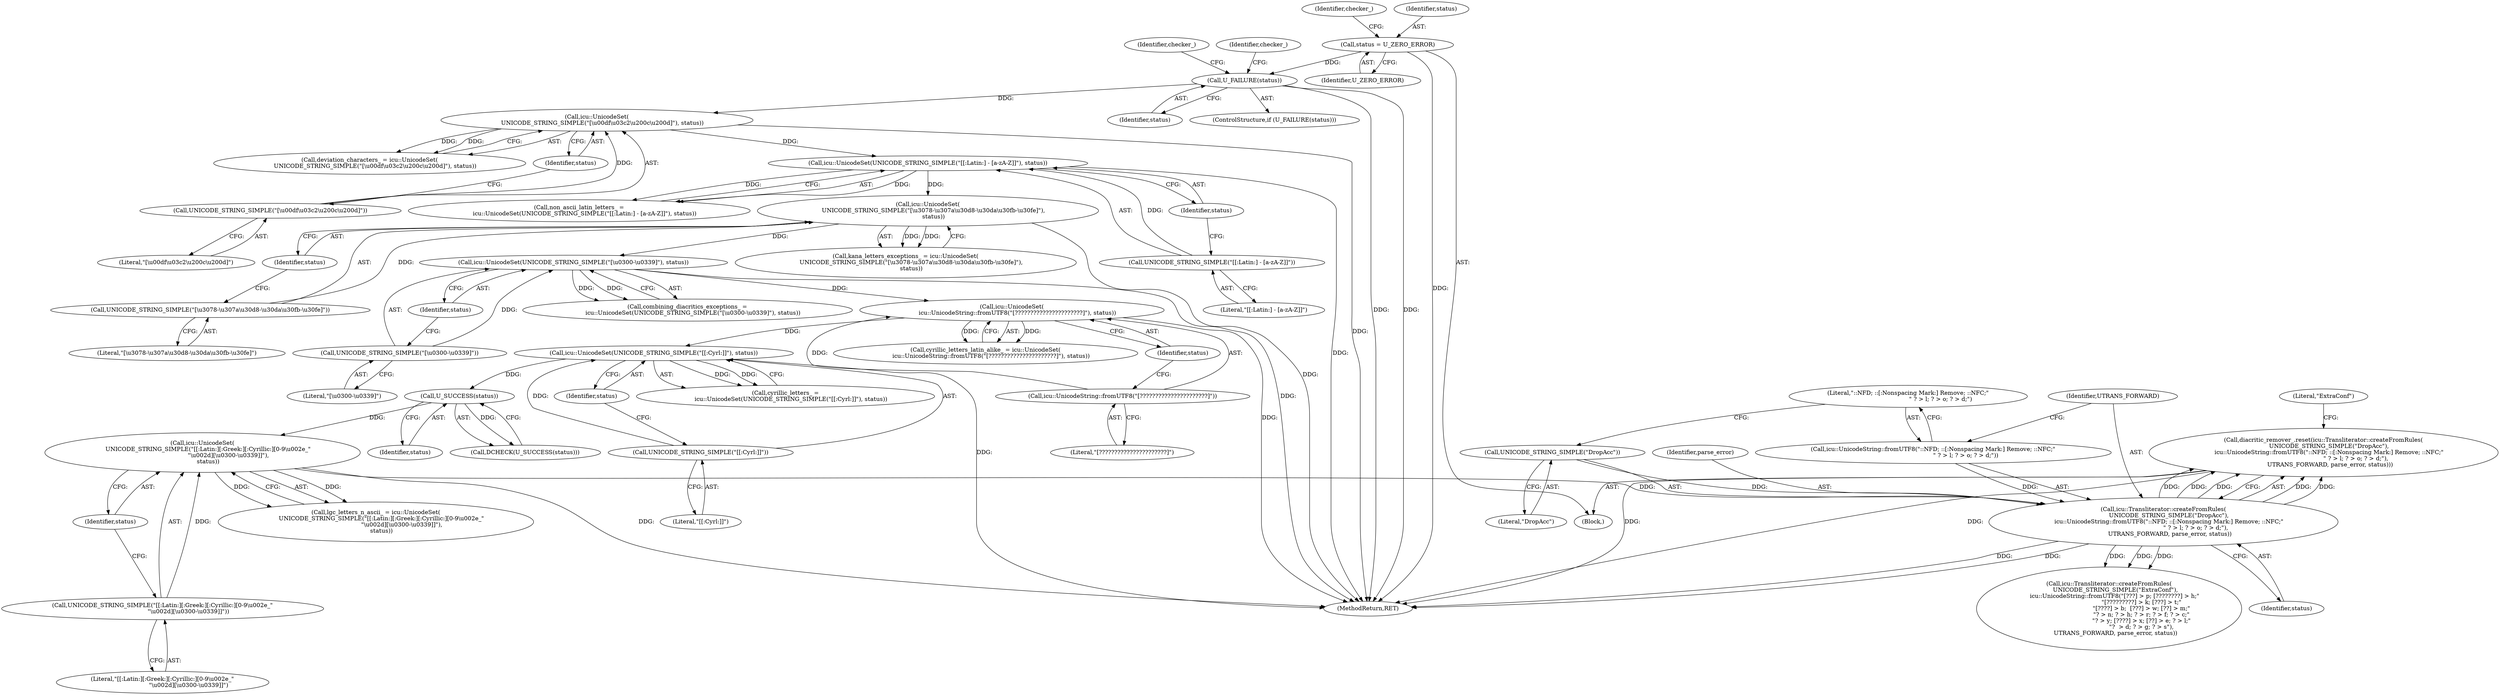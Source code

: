 digraph "0_Chrome_fe3c71592ccc6fd6f3909215e326ffc8fe0c35ce@API" {
"1000210" [label="(Call,diacritic_remover_.reset(icu::Transliterator::createFromRules(\n      UNICODE_STRING_SIMPLE(\"DropAcc\"),\n      icu::UnicodeString::fromUTF8(\"::NFD; ::[:Nonspacing Mark:] Remove; ::NFC;\"\n                                   \" ? > l; ? > o; ? > d;\"),\n       UTRANS_FORWARD, parse_error, status)))"];
"1000211" [label="(Call,icu::Transliterator::createFromRules(\n      UNICODE_STRING_SIMPLE(\"DropAcc\"),\n      icu::UnicodeString::fromUTF8(\"::NFD; ::[:Nonspacing Mark:] Remove; ::NFC;\"\n                                   \" ? > l; ? > o; ? > d;\"),\n       UTRANS_FORWARD, parse_error, status))"];
"1000212" [label="(Call,UNICODE_STRING_SIMPLE(\"DropAcc\"))"];
"1000214" [label="(Call,icu::UnicodeString::fromUTF8(\"::NFD; ::[:Nonspacing Mark:] Remove; ::NFC;\"\n                                   \" ? > l; ? > o; ? > d;\"))"];
"1000204" [label="(Call,icu::UnicodeSet(\n      UNICODE_STRING_SIMPLE(\"[[:Latin:][:Greek:][:Cyrillic:][0-9\\u002e_\"\n                            \"\\u002d][\\u0300-\\u0339]]\"),\n      status))"];
"1000205" [label="(Call,UNICODE_STRING_SIMPLE(\"[[:Latin:][:Greek:][:Cyrillic:][0-9\\u002e_\"\n                            \"\\u002d][\\u0300-\\u0339]]\"))"];
"1000200" [label="(Call,U_SUCCESS(status))"];
"1000194" [label="(Call,icu::UnicodeSet(UNICODE_STRING_SIMPLE(\"[[:Cyrl:]]\"), status))"];
"1000195" [label="(Call,UNICODE_STRING_SIMPLE(\"[[:Cyrl:]]\"))"];
"1000187" [label="(Call,icu::UnicodeSet(\n      icu::UnicodeString::fromUTF8(\"[??????????????????????]\"), status))"];
"1000188" [label="(Call,icu::UnicodeString::fromUTF8(\"[??????????????????????]\"))"];
"1000180" [label="(Call,icu::UnicodeSet(UNICODE_STRING_SIMPLE(\"[\\u0300-\\u0339]\"), status))"];
"1000181" [label="(Call,UNICODE_STRING_SIMPLE(\"[\\u0300-\\u0339]\"))"];
"1000173" [label="(Call,icu::UnicodeSet(\n      UNICODE_STRING_SIMPLE(\"[\\u3078-\\u307a\\u30d8-\\u30da\\u30fb-\\u30fe]\"),\n      status))"];
"1000174" [label="(Call,UNICODE_STRING_SIMPLE(\"[\\u3078-\\u307a\\u30d8-\\u30da\\u30fb-\\u30fe]\"))"];
"1000166" [label="(Call,icu::UnicodeSet(UNICODE_STRING_SIMPLE(\"[[:Latin:] - [a-zA-Z]]\"), status))"];
"1000167" [label="(Call,UNICODE_STRING_SIMPLE(\"[[:Latin:] - [a-zA-Z]]\"))"];
"1000159" [label="(Call,icu::UnicodeSet(\n      UNICODE_STRING_SIMPLE(\"[\\u00df\\u03c2\\u200c\\u200d]\"), status))"];
"1000160" [label="(Call,UNICODE_STRING_SIMPLE(\"[\\u00df\\u03c2\\u200c\\u200d]\"))"];
"1000130" [label="(Call,U_FAILURE(status))"];
"1000121" [label="(Call,status = U_ZERO_ERROR)"];
"1000204" [label="(Call,icu::UnicodeSet(\n      UNICODE_STRING_SIMPLE(\"[[:Latin:][:Greek:][:Cyrillic:][0-9\\u002e_\"\n                            \"\\u002d][\\u0300-\\u0339]]\"),\n      status))"];
"1000173" [label="(Call,icu::UnicodeSet(\n      UNICODE_STRING_SIMPLE(\"[\\u3078-\\u307a\\u30d8-\\u30da\\u30fb-\\u30fe]\"),\n      status))"];
"1000190" [label="(Identifier,status)"];
"1000161" [label="(Literal,\"[\\u00df\\u03c2\\u200c\\u200d]\")"];
"1000194" [label="(Call,icu::UnicodeSet(UNICODE_STRING_SIMPLE(\"[[:Cyrl:]]\"), status))"];
"1000192" [label="(Call,cyrillic_letters_ =\n      icu::UnicodeSet(UNICODE_STRING_SIMPLE(\"[[:Cyrl:]]\"), status))"];
"1000220" [label="(Call,icu::Transliterator::createFromRules(\n       UNICODE_STRING_SIMPLE(\"ExtraConf\"),\n      icu::UnicodeString::fromUTF8(\"[???] > p; [????????] > h;\"\n                                   \"[?????????] > k; [???] > t;\"\n                                   \"[????] > b;  [???] > w; [??] > m;\"\n                                   \"? > n; ? > h; ? > r; ? > f; ? > c;\"\n                                   \"? > y; [????] > x; [??] > e; ? > l;\"\n                                   \"?  > d; ? > g; ? > s\"),\n       UTRANS_FORWARD, parse_error, status))"];
"1000168" [label="(Literal,\"[[:Latin:] - [a-zA-Z]]\")"];
"1000218" [label="(Identifier,status)"];
"1000200" [label="(Call,U_SUCCESS(status))"];
"1000134" [label="(Identifier,checker_)"];
"1000210" [label="(Call,diacritic_remover_.reset(icu::Transliterator::createFromRules(\n      UNICODE_STRING_SIMPLE(\"DropAcc\"),\n      icu::UnicodeString::fromUTF8(\"::NFD; ::[:Nonspacing Mark:] Remove; ::NFC;\"\n                                   \" ? > l; ? > o; ? > d;\"),\n       UTRANS_FORWARD, parse_error, status)))"];
"1000123" [label="(Identifier,U_ZERO_ERROR)"];
"1000195" [label="(Call,UNICODE_STRING_SIMPLE(\"[[:Cyrl:]]\"))"];
"1000125" [label="(Identifier,checker_)"];
"1000166" [label="(Call,icu::UnicodeSet(UNICODE_STRING_SIMPLE(\"[[:Latin:] - [a-zA-Z]]\"), status))"];
"1000212" [label="(Call,UNICODE_STRING_SIMPLE(\"DropAcc\"))"];
"1000119" [label="(Block,)"];
"1000182" [label="(Literal,\"[\\u0300-\\u0339]\")"];
"1000174" [label="(Call,UNICODE_STRING_SIMPLE(\"[\\u3078-\\u307a\\u30d8-\\u30da\\u30fb-\\u30fe]\"))"];
"1000164" [label="(Call,non_ascii_latin_letters_ =\n      icu::UnicodeSet(UNICODE_STRING_SIMPLE(\"[[:Latin:] - [a-zA-Z]]\"), status))"];
"1000159" [label="(Call,icu::UnicodeSet(\n      UNICODE_STRING_SIMPLE(\"[\\u00df\\u03c2\\u200c\\u200d]\"), status))"];
"1000162" [label="(Identifier,status)"];
"1000187" [label="(Call,icu::UnicodeSet(\n      icu::UnicodeString::fromUTF8(\"[??????????????????????]\"), status))"];
"1000211" [label="(Call,icu::Transliterator::createFromRules(\n      UNICODE_STRING_SIMPLE(\"DropAcc\"),\n      icu::UnicodeString::fromUTF8(\"::NFD; ::[:Nonspacing Mark:] Remove; ::NFC;\"\n                                   \" ? > l; ? > o; ? > d;\"),\n       UTRANS_FORWARD, parse_error, status))"];
"1000217" [label="(Identifier,parse_error)"];
"1000171" [label="(Call,kana_letters_exceptions_ = icu::UnicodeSet(\n      UNICODE_STRING_SIMPLE(\"[\\u3078-\\u307a\\u30d8-\\u30da\\u30fb-\\u30fe]\"),\n      status))"];
"1000214" [label="(Call,icu::UnicodeString::fromUTF8(\"::NFD; ::[:Nonspacing Mark:] Remove; ::NFC;\"\n                                   \" ? > l; ? > o; ? > d;\"))"];
"1000157" [label="(Call,deviation_characters_ = icu::UnicodeSet(\n      UNICODE_STRING_SIMPLE(\"[\\u00df\\u03c2\\u200c\\u200d]\"), status))"];
"1000183" [label="(Identifier,status)"];
"1000197" [label="(Identifier,status)"];
"1000178" [label="(Call,combining_diacritics_exceptions_ =\n      icu::UnicodeSet(UNICODE_STRING_SIMPLE(\"[\\u0300-\\u0339]\"), status))"];
"1000130" [label="(Call,U_FAILURE(status))"];
"1000129" [label="(ControlStructure,if (U_FAILURE(status)))"];
"1000205" [label="(Call,UNICODE_STRING_SIMPLE(\"[[:Latin:][:Greek:][:Cyrillic:][0-9\\u002e_\"\n                            \"\\u002d][\\u0300-\\u0339]]\"))"];
"1000138" [label="(Identifier,checker_)"];
"1000236" [label="(MethodReturn,RET)"];
"1000201" [label="(Identifier,status)"];
"1000189" [label="(Literal,\"[??????????????????????]\")"];
"1000176" [label="(Identifier,status)"];
"1000213" [label="(Literal,\"DropAcc\")"];
"1000121" [label="(Call,status = U_ZERO_ERROR)"];
"1000215" [label="(Literal,\"::NFD; ::[:Nonspacing Mark:] Remove; ::NFC;\"\n                                   \" ? > l; ? > o; ? > d;\")"];
"1000206" [label="(Literal,\"[[:Latin:][:Greek:][:Cyrillic:][0-9\\u002e_\"\n                            \"\\u002d][\\u0300-\\u0339]]\")"];
"1000196" [label="(Literal,\"[[:Cyrl:]]\")"];
"1000175" [label="(Literal,\"[\\u3078-\\u307a\\u30d8-\\u30da\\u30fb-\\u30fe]\")"];
"1000180" [label="(Call,icu::UnicodeSet(UNICODE_STRING_SIMPLE(\"[\\u0300-\\u0339]\"), status))"];
"1000122" [label="(Identifier,status)"];
"1000188" [label="(Call,icu::UnicodeString::fromUTF8(\"[??????????????????????]\"))"];
"1000216" [label="(Identifier,UTRANS_FORWARD)"];
"1000160" [label="(Call,UNICODE_STRING_SIMPLE(\"[\\u00df\\u03c2\\u200c\\u200d]\"))"];
"1000202" [label="(Call,lgc_letters_n_ascii_ = icu::UnicodeSet(\n      UNICODE_STRING_SIMPLE(\"[[:Latin:][:Greek:][:Cyrillic:][0-9\\u002e_\"\n                            \"\\u002d][\\u0300-\\u0339]]\"),\n      status))"];
"1000222" [label="(Literal,\"ExtraConf\")"];
"1000181" [label="(Call,UNICODE_STRING_SIMPLE(\"[\\u0300-\\u0339]\"))"];
"1000167" [label="(Call,UNICODE_STRING_SIMPLE(\"[[:Latin:] - [a-zA-Z]]\"))"];
"1000185" [label="(Call,cyrillic_letters_latin_alike_ = icu::UnicodeSet(\n      icu::UnicodeString::fromUTF8(\"[??????????????????????]\"), status))"];
"1000131" [label="(Identifier,status)"];
"1000199" [label="(Call,DCHECK(U_SUCCESS(status)))"];
"1000207" [label="(Identifier,status)"];
"1000169" [label="(Identifier,status)"];
"1000210" -> "1000119"  [label="AST: "];
"1000210" -> "1000211"  [label="CFG: "];
"1000211" -> "1000210"  [label="AST: "];
"1000222" -> "1000210"  [label="CFG: "];
"1000210" -> "1000236"  [label="DDG: "];
"1000210" -> "1000236"  [label="DDG: "];
"1000211" -> "1000210"  [label="DDG: "];
"1000211" -> "1000210"  [label="DDG: "];
"1000211" -> "1000210"  [label="DDG: "];
"1000211" -> "1000210"  [label="DDG: "];
"1000211" -> "1000210"  [label="DDG: "];
"1000211" -> "1000218"  [label="CFG: "];
"1000212" -> "1000211"  [label="AST: "];
"1000214" -> "1000211"  [label="AST: "];
"1000216" -> "1000211"  [label="AST: "];
"1000217" -> "1000211"  [label="AST: "];
"1000218" -> "1000211"  [label="AST: "];
"1000211" -> "1000236"  [label="DDG: "];
"1000211" -> "1000236"  [label="DDG: "];
"1000212" -> "1000211"  [label="DDG: "];
"1000214" -> "1000211"  [label="DDG: "];
"1000204" -> "1000211"  [label="DDG: "];
"1000211" -> "1000220"  [label="DDG: "];
"1000211" -> "1000220"  [label="DDG: "];
"1000211" -> "1000220"  [label="DDG: "];
"1000212" -> "1000213"  [label="CFG: "];
"1000213" -> "1000212"  [label="AST: "];
"1000215" -> "1000212"  [label="CFG: "];
"1000214" -> "1000215"  [label="CFG: "];
"1000215" -> "1000214"  [label="AST: "];
"1000216" -> "1000214"  [label="CFG: "];
"1000204" -> "1000202"  [label="AST: "];
"1000204" -> "1000207"  [label="CFG: "];
"1000205" -> "1000204"  [label="AST: "];
"1000207" -> "1000204"  [label="AST: "];
"1000202" -> "1000204"  [label="CFG: "];
"1000204" -> "1000236"  [label="DDG: "];
"1000204" -> "1000202"  [label="DDG: "];
"1000204" -> "1000202"  [label="DDG: "];
"1000205" -> "1000204"  [label="DDG: "];
"1000200" -> "1000204"  [label="DDG: "];
"1000205" -> "1000206"  [label="CFG: "];
"1000206" -> "1000205"  [label="AST: "];
"1000207" -> "1000205"  [label="CFG: "];
"1000200" -> "1000199"  [label="AST: "];
"1000200" -> "1000201"  [label="CFG: "];
"1000201" -> "1000200"  [label="AST: "];
"1000199" -> "1000200"  [label="CFG: "];
"1000200" -> "1000199"  [label="DDG: "];
"1000194" -> "1000200"  [label="DDG: "];
"1000194" -> "1000192"  [label="AST: "];
"1000194" -> "1000197"  [label="CFG: "];
"1000195" -> "1000194"  [label="AST: "];
"1000197" -> "1000194"  [label="AST: "];
"1000192" -> "1000194"  [label="CFG: "];
"1000194" -> "1000236"  [label="DDG: "];
"1000194" -> "1000192"  [label="DDG: "];
"1000194" -> "1000192"  [label="DDG: "];
"1000195" -> "1000194"  [label="DDG: "];
"1000187" -> "1000194"  [label="DDG: "];
"1000195" -> "1000196"  [label="CFG: "];
"1000196" -> "1000195"  [label="AST: "];
"1000197" -> "1000195"  [label="CFG: "];
"1000187" -> "1000185"  [label="AST: "];
"1000187" -> "1000190"  [label="CFG: "];
"1000188" -> "1000187"  [label="AST: "];
"1000190" -> "1000187"  [label="AST: "];
"1000185" -> "1000187"  [label="CFG: "];
"1000187" -> "1000236"  [label="DDG: "];
"1000187" -> "1000185"  [label="DDG: "];
"1000187" -> "1000185"  [label="DDG: "];
"1000188" -> "1000187"  [label="DDG: "];
"1000180" -> "1000187"  [label="DDG: "];
"1000188" -> "1000189"  [label="CFG: "];
"1000189" -> "1000188"  [label="AST: "];
"1000190" -> "1000188"  [label="CFG: "];
"1000180" -> "1000178"  [label="AST: "];
"1000180" -> "1000183"  [label="CFG: "];
"1000181" -> "1000180"  [label="AST: "];
"1000183" -> "1000180"  [label="AST: "];
"1000178" -> "1000180"  [label="CFG: "];
"1000180" -> "1000236"  [label="DDG: "];
"1000180" -> "1000178"  [label="DDG: "];
"1000180" -> "1000178"  [label="DDG: "];
"1000181" -> "1000180"  [label="DDG: "];
"1000173" -> "1000180"  [label="DDG: "];
"1000181" -> "1000182"  [label="CFG: "];
"1000182" -> "1000181"  [label="AST: "];
"1000183" -> "1000181"  [label="CFG: "];
"1000173" -> "1000171"  [label="AST: "];
"1000173" -> "1000176"  [label="CFG: "];
"1000174" -> "1000173"  [label="AST: "];
"1000176" -> "1000173"  [label="AST: "];
"1000171" -> "1000173"  [label="CFG: "];
"1000173" -> "1000236"  [label="DDG: "];
"1000173" -> "1000171"  [label="DDG: "];
"1000173" -> "1000171"  [label="DDG: "];
"1000174" -> "1000173"  [label="DDG: "];
"1000166" -> "1000173"  [label="DDG: "];
"1000174" -> "1000175"  [label="CFG: "];
"1000175" -> "1000174"  [label="AST: "];
"1000176" -> "1000174"  [label="CFG: "];
"1000166" -> "1000164"  [label="AST: "];
"1000166" -> "1000169"  [label="CFG: "];
"1000167" -> "1000166"  [label="AST: "];
"1000169" -> "1000166"  [label="AST: "];
"1000164" -> "1000166"  [label="CFG: "];
"1000166" -> "1000236"  [label="DDG: "];
"1000166" -> "1000164"  [label="DDG: "];
"1000166" -> "1000164"  [label="DDG: "];
"1000167" -> "1000166"  [label="DDG: "];
"1000159" -> "1000166"  [label="DDG: "];
"1000167" -> "1000168"  [label="CFG: "];
"1000168" -> "1000167"  [label="AST: "];
"1000169" -> "1000167"  [label="CFG: "];
"1000159" -> "1000157"  [label="AST: "];
"1000159" -> "1000162"  [label="CFG: "];
"1000160" -> "1000159"  [label="AST: "];
"1000162" -> "1000159"  [label="AST: "];
"1000157" -> "1000159"  [label="CFG: "];
"1000159" -> "1000236"  [label="DDG: "];
"1000159" -> "1000157"  [label="DDG: "];
"1000159" -> "1000157"  [label="DDG: "];
"1000160" -> "1000159"  [label="DDG: "];
"1000130" -> "1000159"  [label="DDG: "];
"1000160" -> "1000161"  [label="CFG: "];
"1000161" -> "1000160"  [label="AST: "];
"1000162" -> "1000160"  [label="CFG: "];
"1000130" -> "1000129"  [label="AST: "];
"1000130" -> "1000131"  [label="CFG: "];
"1000131" -> "1000130"  [label="AST: "];
"1000134" -> "1000130"  [label="CFG: "];
"1000138" -> "1000130"  [label="CFG: "];
"1000130" -> "1000236"  [label="DDG: "];
"1000130" -> "1000236"  [label="DDG: "];
"1000121" -> "1000130"  [label="DDG: "];
"1000121" -> "1000119"  [label="AST: "];
"1000121" -> "1000123"  [label="CFG: "];
"1000122" -> "1000121"  [label="AST: "];
"1000123" -> "1000121"  [label="AST: "];
"1000125" -> "1000121"  [label="CFG: "];
"1000121" -> "1000236"  [label="DDG: "];
}
